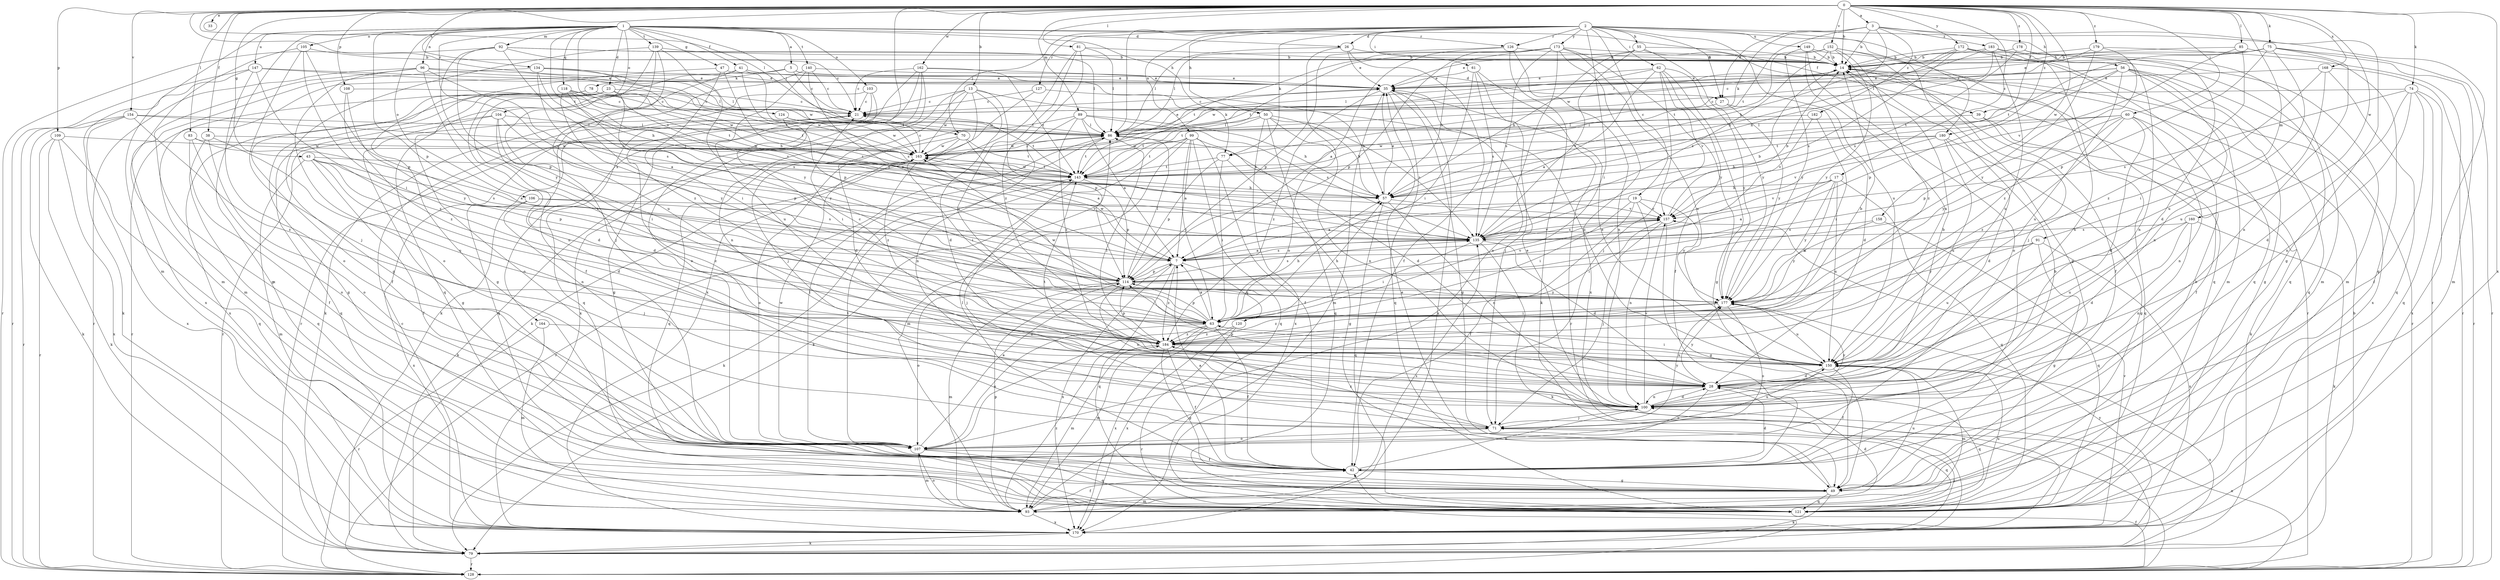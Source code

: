 strict digraph  {
0;
1;
2;
3;
5;
7;
13;
14;
17;
19;
21;
23;
26;
27;
28;
33;
35;
38;
39;
41;
42;
43;
47;
49;
50;
55;
56;
57;
60;
61;
62;
63;
70;
71;
74;
75;
77;
78;
79;
81;
83;
85;
86;
89;
91;
92;
93;
96;
99;
100;
103;
104;
105;
106;
107;
108;
109;
114;
118;
120;
121;
124;
126;
127;
128;
134;
135;
139;
140;
143;
147;
149;
150;
152;
154;
157;
158;
160;
162;
163;
164;
168;
170;
172;
173;
177;
178;
179;
180;
182;
183;
184;
0 -> 3  [label=a];
0 -> 13  [label=b];
0 -> 14  [label=b];
0 -> 17  [label=c];
0 -> 33  [label=e];
0 -> 38  [label=f];
0 -> 39  [label=f];
0 -> 43  [label=g];
0 -> 60  [label=i];
0 -> 74  [label=k];
0 -> 75  [label=k];
0 -> 81  [label=l];
0 -> 83  [label=l];
0 -> 85  [label=l];
0 -> 86  [label=l];
0 -> 89  [label=m];
0 -> 91  [label=m];
0 -> 108  [label=p];
0 -> 109  [label=p];
0 -> 124  [label=r];
0 -> 134  [label=s];
0 -> 152  [label=v];
0 -> 154  [label=v];
0 -> 158  [label=w];
0 -> 160  [label=w];
0 -> 162  [label=w];
0 -> 164  [label=x];
0 -> 168  [label=x];
0 -> 170  [label=x];
0 -> 172  [label=y];
0 -> 178  [label=z];
0 -> 179  [label=z];
0 -> 180  [label=z];
1 -> 5  [label=a];
1 -> 7  [label=a];
1 -> 23  [label=d];
1 -> 26  [label=d];
1 -> 39  [label=f];
1 -> 41  [label=f];
1 -> 47  [label=g];
1 -> 50  [label=h];
1 -> 70  [label=j];
1 -> 92  [label=m];
1 -> 93  [label=m];
1 -> 96  [label=n];
1 -> 103  [label=o];
1 -> 104  [label=o];
1 -> 105  [label=o];
1 -> 106  [label=o];
1 -> 114  [label=p];
1 -> 118  [label=q];
1 -> 126  [label=r];
1 -> 139  [label=t];
1 -> 140  [label=t];
1 -> 143  [label=t];
1 -> 147  [label=u];
1 -> 157  [label=v];
1 -> 170  [label=x];
2 -> 19  [label=c];
2 -> 26  [label=d];
2 -> 27  [label=d];
2 -> 49  [label=g];
2 -> 50  [label=h];
2 -> 55  [label=h];
2 -> 61  [label=i];
2 -> 62  [label=i];
2 -> 63  [label=i];
2 -> 70  [label=j];
2 -> 77  [label=k];
2 -> 86  [label=l];
2 -> 99  [label=n];
2 -> 126  [label=r];
2 -> 127  [label=r];
2 -> 128  [label=r];
2 -> 149  [label=u];
2 -> 150  [label=u];
2 -> 173  [label=y];
2 -> 180  [label=z];
3 -> 14  [label=b];
3 -> 27  [label=d];
3 -> 49  [label=g];
3 -> 56  [label=h];
3 -> 57  [label=h];
3 -> 77  [label=k];
3 -> 143  [label=t];
3 -> 182  [label=z];
3 -> 183  [label=z];
5 -> 21  [label=c];
5 -> 27  [label=d];
5 -> 77  [label=k];
5 -> 78  [label=k];
5 -> 93  [label=m];
7 -> 114  [label=p];
7 -> 120  [label=q];
7 -> 121  [label=q];
7 -> 135  [label=s];
7 -> 163  [label=w];
7 -> 170  [label=x];
7 -> 184  [label=z];
13 -> 21  [label=c];
13 -> 28  [label=d];
13 -> 57  [label=h];
13 -> 71  [label=j];
13 -> 79  [label=k];
13 -> 114  [label=p];
13 -> 163  [label=w];
13 -> 170  [label=x];
14 -> 35  [label=e];
14 -> 42  [label=f];
14 -> 86  [label=l];
14 -> 170  [label=x];
17 -> 7  [label=a];
17 -> 57  [label=h];
17 -> 63  [label=i];
17 -> 121  [label=q];
17 -> 150  [label=u];
17 -> 157  [label=v];
17 -> 177  [label=y];
19 -> 7  [label=a];
19 -> 42  [label=f];
19 -> 63  [label=i];
19 -> 100  [label=n];
19 -> 157  [label=v];
19 -> 177  [label=y];
21 -> 86  [label=l];
21 -> 121  [label=q];
21 -> 143  [label=t];
23 -> 21  [label=c];
23 -> 28  [label=d];
23 -> 49  [label=g];
23 -> 63  [label=i];
23 -> 107  [label=o];
23 -> 163  [label=w];
23 -> 170  [label=x];
23 -> 177  [label=y];
26 -> 14  [label=b];
26 -> 35  [label=e];
26 -> 42  [label=f];
26 -> 86  [label=l];
26 -> 107  [label=o];
27 -> 28  [label=d];
27 -> 143  [label=t];
27 -> 177  [label=y];
28 -> 14  [label=b];
28 -> 100  [label=n];
28 -> 107  [label=o];
28 -> 114  [label=p];
28 -> 121  [label=q];
28 -> 143  [label=t];
28 -> 177  [label=y];
35 -> 21  [label=c];
35 -> 49  [label=g];
35 -> 93  [label=m];
35 -> 121  [label=q];
35 -> 170  [label=x];
35 -> 184  [label=z];
38 -> 107  [label=o];
38 -> 121  [label=q];
38 -> 150  [label=u];
38 -> 163  [label=w];
39 -> 79  [label=k];
39 -> 86  [label=l];
39 -> 121  [label=q];
41 -> 35  [label=e];
41 -> 79  [label=k];
41 -> 114  [label=p];
41 -> 121  [label=q];
41 -> 135  [label=s];
42 -> 7  [label=a];
42 -> 14  [label=b];
42 -> 28  [label=d];
42 -> 49  [label=g];
42 -> 86  [label=l];
42 -> 100  [label=n];
43 -> 28  [label=d];
43 -> 42  [label=f];
43 -> 93  [label=m];
43 -> 100  [label=n];
43 -> 114  [label=p];
43 -> 135  [label=s];
43 -> 143  [label=t];
47 -> 35  [label=e];
47 -> 49  [label=g];
47 -> 63  [label=i];
47 -> 135  [label=s];
49 -> 14  [label=b];
49 -> 35  [label=e];
49 -> 79  [label=k];
49 -> 93  [label=m];
49 -> 121  [label=q];
49 -> 150  [label=u];
50 -> 57  [label=h];
50 -> 86  [label=l];
50 -> 100  [label=n];
50 -> 121  [label=q];
50 -> 135  [label=s];
50 -> 143  [label=t];
50 -> 170  [label=x];
55 -> 14  [label=b];
55 -> 57  [label=h];
55 -> 128  [label=r];
55 -> 135  [label=s];
55 -> 143  [label=t];
55 -> 177  [label=y];
56 -> 21  [label=c];
56 -> 35  [label=e];
56 -> 49  [label=g];
56 -> 100  [label=n];
56 -> 114  [label=p];
56 -> 121  [label=q];
56 -> 128  [label=r];
56 -> 143  [label=t];
56 -> 150  [label=u];
57 -> 35  [label=e];
57 -> 100  [label=n];
57 -> 121  [label=q];
57 -> 157  [label=v];
60 -> 28  [label=d];
60 -> 42  [label=f];
60 -> 86  [label=l];
60 -> 100  [label=n];
60 -> 114  [label=p];
60 -> 143  [label=t];
60 -> 177  [label=y];
60 -> 184  [label=z];
61 -> 35  [label=e];
61 -> 63  [label=i];
61 -> 71  [label=j];
61 -> 128  [label=r];
61 -> 135  [label=s];
62 -> 7  [label=a];
62 -> 35  [label=e];
62 -> 42  [label=f];
62 -> 49  [label=g];
62 -> 71  [label=j];
62 -> 157  [label=v];
62 -> 163  [label=w];
62 -> 177  [label=y];
63 -> 7  [label=a];
63 -> 21  [label=c];
63 -> 42  [label=f];
63 -> 57  [label=h];
63 -> 93  [label=m];
63 -> 107  [label=o];
63 -> 114  [label=p];
63 -> 163  [label=w];
63 -> 170  [label=x];
63 -> 184  [label=z];
70 -> 7  [label=a];
70 -> 121  [label=q];
70 -> 143  [label=t];
70 -> 163  [label=w];
70 -> 184  [label=z];
71 -> 107  [label=o];
71 -> 121  [label=q];
71 -> 150  [label=u];
71 -> 177  [label=y];
71 -> 184  [label=z];
74 -> 21  [label=c];
74 -> 28  [label=d];
74 -> 42  [label=f];
74 -> 100  [label=n];
74 -> 121  [label=q];
74 -> 135  [label=s];
74 -> 170  [label=x];
75 -> 14  [label=b];
75 -> 35  [label=e];
75 -> 93  [label=m];
75 -> 100  [label=n];
75 -> 114  [label=p];
75 -> 128  [label=r];
75 -> 143  [label=t];
75 -> 150  [label=u];
77 -> 49  [label=g];
77 -> 63  [label=i];
77 -> 114  [label=p];
77 -> 143  [label=t];
78 -> 21  [label=c];
78 -> 42  [label=f];
78 -> 57  [label=h];
78 -> 128  [label=r];
78 -> 143  [label=t];
79 -> 14  [label=b];
79 -> 128  [label=r];
79 -> 150  [label=u];
81 -> 14  [label=b];
81 -> 86  [label=l];
81 -> 150  [label=u];
81 -> 170  [label=x];
81 -> 184  [label=z];
83 -> 7  [label=a];
83 -> 42  [label=f];
83 -> 107  [label=o];
83 -> 163  [label=w];
85 -> 14  [label=b];
85 -> 49  [label=g];
85 -> 157  [label=v];
85 -> 184  [label=z];
86 -> 35  [label=e];
86 -> 57  [label=h];
86 -> 128  [label=r];
86 -> 143  [label=t];
86 -> 163  [label=w];
89 -> 7  [label=a];
89 -> 28  [label=d];
89 -> 57  [label=h];
89 -> 86  [label=l];
89 -> 100  [label=n];
89 -> 135  [label=s];
89 -> 184  [label=z];
91 -> 7  [label=a];
91 -> 49  [label=g];
91 -> 150  [label=u];
91 -> 170  [label=x];
91 -> 177  [label=y];
92 -> 14  [label=b];
92 -> 21  [label=c];
92 -> 86  [label=l];
92 -> 114  [label=p];
92 -> 128  [label=r];
92 -> 135  [label=s];
92 -> 177  [label=y];
93 -> 28  [label=d];
93 -> 42  [label=f];
93 -> 107  [label=o];
93 -> 114  [label=p];
93 -> 135  [label=s];
93 -> 170  [label=x];
93 -> 184  [label=z];
96 -> 7  [label=a];
96 -> 35  [label=e];
96 -> 49  [label=g];
96 -> 100  [label=n];
96 -> 107  [label=o];
96 -> 128  [label=r];
96 -> 143  [label=t];
99 -> 7  [label=a];
99 -> 28  [label=d];
99 -> 42  [label=f];
99 -> 63  [label=i];
99 -> 79  [label=k];
99 -> 93  [label=m];
99 -> 121  [label=q];
99 -> 143  [label=t];
99 -> 163  [label=w];
100 -> 21  [label=c];
100 -> 28  [label=d];
100 -> 35  [label=e];
100 -> 71  [label=j];
100 -> 157  [label=v];
100 -> 177  [label=y];
103 -> 21  [label=c];
103 -> 49  [label=g];
103 -> 121  [label=q];
103 -> 128  [label=r];
104 -> 28  [label=d];
104 -> 49  [label=g];
104 -> 63  [label=i];
104 -> 86  [label=l];
104 -> 114  [label=p];
104 -> 121  [label=q];
105 -> 14  [label=b];
105 -> 63  [label=i];
105 -> 71  [label=j];
105 -> 93  [label=m];
105 -> 114  [label=p];
106 -> 71  [label=j];
106 -> 135  [label=s];
106 -> 157  [label=v];
106 -> 170  [label=x];
107 -> 7  [label=a];
107 -> 42  [label=f];
107 -> 86  [label=l];
107 -> 93  [label=m];
107 -> 121  [label=q];
107 -> 143  [label=t];
107 -> 163  [label=w];
108 -> 21  [label=c];
108 -> 177  [label=y];
108 -> 184  [label=z];
109 -> 79  [label=k];
109 -> 121  [label=q];
109 -> 128  [label=r];
109 -> 163  [label=w];
109 -> 170  [label=x];
114 -> 86  [label=l];
114 -> 93  [label=m];
114 -> 100  [label=n];
114 -> 107  [label=o];
114 -> 135  [label=s];
114 -> 157  [label=v];
114 -> 177  [label=y];
118 -> 21  [label=c];
118 -> 135  [label=s];
118 -> 143  [label=t];
118 -> 157  [label=v];
118 -> 163  [label=w];
118 -> 177  [label=y];
120 -> 57  [label=h];
120 -> 128  [label=r];
120 -> 170  [label=x];
120 -> 184  [label=z];
121 -> 150  [label=u];
124 -> 63  [label=i];
124 -> 86  [label=l];
124 -> 163  [label=w];
126 -> 7  [label=a];
126 -> 14  [label=b];
126 -> 79  [label=k];
126 -> 100  [label=n];
126 -> 114  [label=p];
127 -> 21  [label=c];
127 -> 150  [label=u];
127 -> 163  [label=w];
128 -> 42  [label=f];
128 -> 100  [label=n];
134 -> 35  [label=e];
134 -> 57  [label=h];
134 -> 86  [label=l];
134 -> 135  [label=s];
134 -> 163  [label=w];
134 -> 170  [label=x];
135 -> 7  [label=a];
135 -> 14  [label=b];
135 -> 28  [label=d];
135 -> 63  [label=i];
135 -> 79  [label=k];
135 -> 157  [label=v];
139 -> 14  [label=b];
139 -> 49  [label=g];
139 -> 71  [label=j];
139 -> 150  [label=u];
139 -> 177  [label=y];
139 -> 184  [label=z];
140 -> 7  [label=a];
140 -> 21  [label=c];
140 -> 35  [label=e];
140 -> 42  [label=f];
140 -> 150  [label=u];
143 -> 57  [label=h];
143 -> 71  [label=j];
143 -> 79  [label=k];
143 -> 114  [label=p];
143 -> 163  [label=w];
147 -> 35  [label=e];
147 -> 79  [label=k];
147 -> 86  [label=l];
147 -> 107  [label=o];
147 -> 128  [label=r];
147 -> 184  [label=z];
149 -> 14  [label=b];
149 -> 107  [label=o];
149 -> 121  [label=q];
149 -> 150  [label=u];
149 -> 177  [label=y];
150 -> 28  [label=d];
150 -> 35  [label=e];
150 -> 42  [label=f];
150 -> 63  [label=i];
150 -> 86  [label=l];
150 -> 93  [label=m];
152 -> 14  [label=b];
152 -> 35  [label=e];
152 -> 71  [label=j];
152 -> 121  [label=q];
152 -> 135  [label=s];
152 -> 143  [label=t];
152 -> 177  [label=y];
152 -> 184  [label=z];
154 -> 79  [label=k];
154 -> 86  [label=l];
154 -> 128  [label=r];
154 -> 143  [label=t];
154 -> 170  [label=x];
154 -> 184  [label=z];
157 -> 14  [label=b];
157 -> 49  [label=g];
157 -> 63  [label=i];
157 -> 71  [label=j];
157 -> 135  [label=s];
158 -> 121  [label=q];
158 -> 135  [label=s];
158 -> 177  [label=y];
160 -> 28  [label=d];
160 -> 79  [label=k];
160 -> 100  [label=n];
160 -> 135  [label=s];
160 -> 150  [label=u];
162 -> 21  [label=c];
162 -> 35  [label=e];
162 -> 79  [label=k];
162 -> 100  [label=n];
162 -> 107  [label=o];
162 -> 128  [label=r];
162 -> 143  [label=t];
163 -> 21  [label=c];
163 -> 63  [label=i];
163 -> 79  [label=k];
163 -> 86  [label=l];
163 -> 107  [label=o];
163 -> 143  [label=t];
164 -> 93  [label=m];
164 -> 128  [label=r];
164 -> 184  [label=z];
168 -> 35  [label=e];
168 -> 63  [label=i];
168 -> 121  [label=q];
168 -> 128  [label=r];
168 -> 150  [label=u];
170 -> 21  [label=c];
170 -> 71  [label=j];
170 -> 79  [label=k];
170 -> 157  [label=v];
170 -> 177  [label=y];
172 -> 14  [label=b];
172 -> 57  [label=h];
172 -> 86  [label=l];
172 -> 93  [label=m];
172 -> 100  [label=n];
172 -> 121  [label=q];
172 -> 135  [label=s];
173 -> 14  [label=b];
173 -> 57  [label=h];
173 -> 86  [label=l];
173 -> 107  [label=o];
173 -> 114  [label=p];
173 -> 135  [label=s];
173 -> 143  [label=t];
173 -> 150  [label=u];
173 -> 170  [label=x];
173 -> 177  [label=y];
177 -> 63  [label=i];
177 -> 107  [label=o];
177 -> 150  [label=u];
177 -> 184  [label=z];
178 -> 14  [label=b];
178 -> 93  [label=m];
178 -> 100  [label=n];
178 -> 135  [label=s];
179 -> 14  [label=b];
179 -> 86  [label=l];
179 -> 128  [label=r];
179 -> 177  [label=y];
179 -> 184  [label=z];
180 -> 28  [label=d];
180 -> 49  [label=g];
180 -> 57  [label=h];
180 -> 150  [label=u];
180 -> 157  [label=v];
180 -> 163  [label=w];
182 -> 63  [label=i];
182 -> 86  [label=l];
182 -> 157  [label=v];
183 -> 14  [label=b];
183 -> 28  [label=d];
183 -> 57  [label=h];
183 -> 93  [label=m];
183 -> 150  [label=u];
183 -> 163  [label=w];
184 -> 14  [label=b];
184 -> 42  [label=f];
184 -> 49  [label=g];
184 -> 93  [label=m];
184 -> 114  [label=p];
184 -> 150  [label=u];
}
